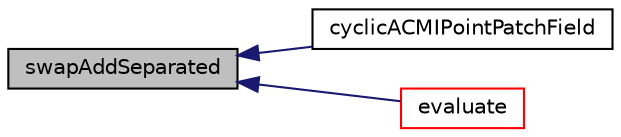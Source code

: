 digraph "swapAddSeparated"
{
  bgcolor="transparent";
  edge [fontname="Helvetica",fontsize="10",labelfontname="Helvetica",labelfontsize="10"];
  node [fontname="Helvetica",fontsize="10",shape=record];
  rankdir="LR";
  Node400 [label="swapAddSeparated",height=0.2,width=0.4,color="black", fillcolor="grey75", style="filled", fontcolor="black"];
  Node400 -> Node401 [dir="back",color="midnightblue",fontsize="10",style="solid",fontname="Helvetica"];
  Node401 [label="cyclicACMIPointPatchField",height=0.2,width=0.4,color="black",URL="$a26053.html#a86c7e722f838effb2f722177cbca1503",tooltip="Construct as copy setting internal field reference. "];
  Node400 -> Node402 [dir="back",color="midnightblue",fontsize="10",style="solid",fontname="Helvetica"];
  Node402 [label="evaluate",height=0.2,width=0.4,color="red",URL="$a26053.html#ae591186d8bf9e7c4db700390ac9dfff7",tooltip="Evaluate the patch field. "];
}
